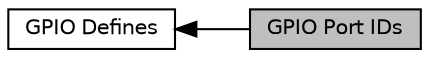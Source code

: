 digraph "GPIO Port IDs"
{
  edge [fontname="Helvetica",fontsize="10",labelfontname="Helvetica",labelfontsize="10"];
  node [fontname="Helvetica",fontsize="10",shape=record];
  rankdir=LR;
  Node0 [label="GPIO Port IDs",height=0.2,width=0.4,color="black", fillcolor="grey75", style="filled", fontcolor="black"];
  Node1 [label="GPIO Defines",height=0.2,width=0.4,color="black", fillcolor="white", style="filled",URL="$group__gpio__defines.html",tooltip="Defined Constants and Types for the STM32F2xx General Purpose I/O "];
  Node1->Node0 [shape=plaintext, dir="back", style="solid"];
}
